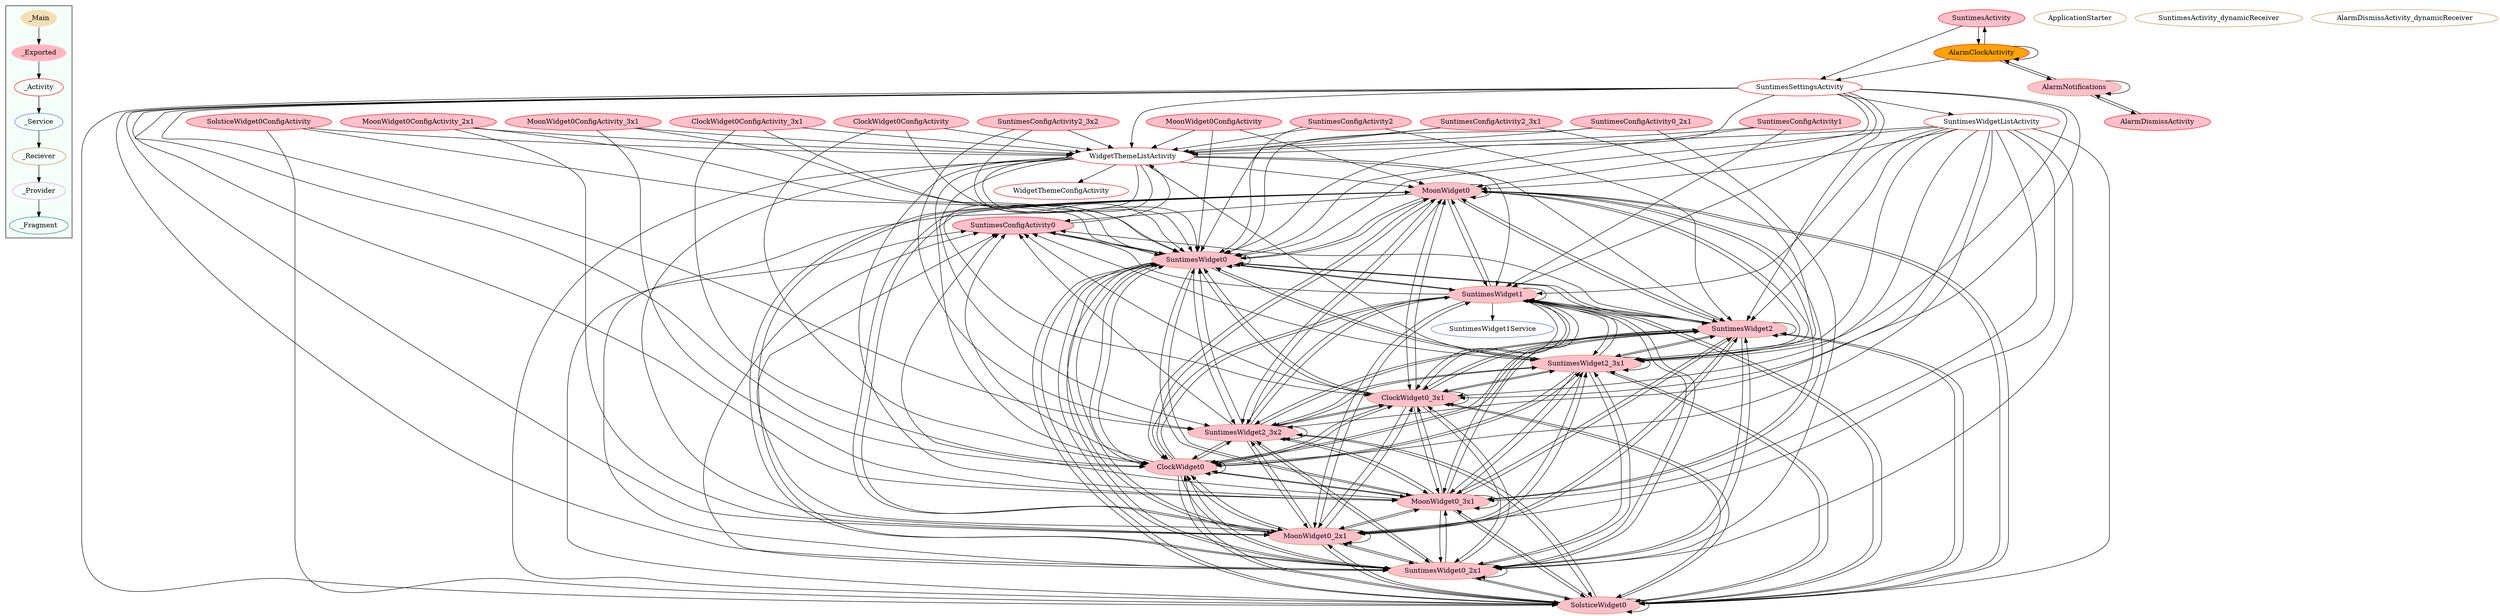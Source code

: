 digraph G {
subgraph cluster_legend{ 
bgcolor=mintcream;
_Activity[color = red];
_Service[color = royalblue];
_Provider[color = violet];
_Reciever[color = peru];
_Fragment[color = teal];
_Main[style=filled, fillcolor=wheat, color = mintcream];
_Exported[style=filled, fillcolor=lightpink, color = mintcream];
_Main -> _Exported -> _Activity -> _Service -> _Reciever -> _Provider -> _Fragment; 
}
MoonWidget0ConfigActivity_2x1[style=filled, fillcolor=pink, color = red];
SuntimesWidgetListActivity[color = red];
SuntimesConfigActivity0_2x1[style=filled, fillcolor=pink, color = red];
SolsticeWidget0ConfigActivity[style=filled, fillcolor=pink, color = red];
MoonWidget0ConfigActivity_3x1[style=filled, fillcolor=pink, color = red];
MoonWidget0ConfigActivity[style=filled, fillcolor=pink, color = red];
ClockWidget0ConfigActivity[style=filled, fillcolor=pink, color = red];
WidgetThemeListActivity[color = red];
ClockWidget0ConfigActivity_3x1[style=filled, fillcolor=pink, color = red];
SuntimesSettingsActivity[color = red];
AlarmDismissActivity[style=filled, fillcolor=pink, color = red];
SuntimesActivity[style=filled, fillcolor=pink, color = red];
SuntimesConfigActivity0[style=filled, fillcolor=pink, color = red];
SuntimesConfigActivity1[style=filled, fillcolor=pink, color = red];
AlarmClockActivity[style=filled, fillcolor=orange, color = red];
SuntimesConfigActivity2[style=filled, fillcolor=pink, color = red];
SuntimesConfigActivity2_3x1[style=filled, fillcolor=pink, color = red];
SuntimesConfigActivity2_3x2[style=filled, fillcolor=pink, color = red];
WidgetThemeConfigActivity[color = red];
SuntimesWidget1Service[color = royalblue];
AlarmNotifications[color = royalblue];
MoonWidget0[style=filled, fillcolor=pink, color = peru];
SolsticeWidget0[style=filled, fillcolor=pink, color = peru];
SuntimesWidget0_2x1[style=filled, fillcolor=pink, color = peru];
MoonWidget0_2x1[style=filled, fillcolor=pink, color = peru];
MoonWidget0_3x1[style=filled, fillcolor=pink, color = peru];
ApplicationStarter[color = peru];
SuntimesActivity_dynamicReceiver[color = peru];
ClockWidget0[style=filled, fillcolor=pink, color = peru];
AlarmDismissActivity_dynamicReceiver[color = peru];
AlarmNotifications[style=filled, fillcolor=pink, color = peru];
SuntimesWidget2_3x2[style=filled, fillcolor=pink, color = peru];
ClockWidget0_3x1[style=filled, fillcolor=pink, color = peru];
SuntimesWidget2_3x1[style=filled, fillcolor=pink, color = peru];
SuntimesWidget2[style=filled, fillcolor=pink, color = peru];
SuntimesWidget1[style=filled, fillcolor=pink, color = peru];
SuntimesWidget0[style=filled, fillcolor=pink, color = peru];
MoonWidget0ConfigActivity_2x1->WidgetThemeListActivity;
MoonWidget0ConfigActivity_2x1->SuntimesWidget0;
MoonWidget0ConfigActivity_2x1->MoonWidget0_2x1;
SuntimesWidgetListActivity->MoonWidget0;
SuntimesWidgetListActivity->WidgetThemeListActivity;
SuntimesWidgetListActivity->ClockWidget0_3x1;
SuntimesWidgetListActivity->SuntimesWidget2;
SuntimesWidgetListActivity->SuntimesWidget1;
SuntimesWidgetListActivity->MoonWidget0_3x1;
SuntimesWidgetListActivity->SuntimesWidget0_2x1;
SuntimesWidgetListActivity->MoonWidget0_2x1;
SuntimesWidgetListActivity->SuntimesWidget0;
SuntimesWidgetListActivity->SolsticeWidget0;
SuntimesWidgetListActivity->SuntimesWidget2_3x1;
SuntimesWidgetListActivity->SuntimesWidget2_3x2;
SuntimesWidgetListActivity->ClockWidget0;
MoonWidget0ConfigActivity_3x1->WidgetThemeListActivity;
MoonWidget0ConfigActivity_3x1->SuntimesWidget0;
MoonWidget0ConfigActivity_3x1->MoonWidget0_3x1;
SolsticeWidget0ConfigActivity->WidgetThemeListActivity;
SolsticeWidget0ConfigActivity->SuntimesWidget0;
SolsticeWidget0ConfigActivity->SolsticeWidget0;
SolsticeWidget0->SuntimesWidget2_3x2;
SolsticeWidget0->SuntimesConfigActivity0;
SolsticeWidget0->SuntimesWidget0;
SolsticeWidget0->SuntimesWidget1;
SolsticeWidget0->SuntimesWidget0_2x1;
SolsticeWidget0->MoonWidget0_3x1;
SolsticeWidget0->ClockWidget0_3x1;
SolsticeWidget0->SolsticeWidget0;
SolsticeWidget0->SuntimesWidget2;
SolsticeWidget0->SuntimesWidget2_3x1;
SolsticeWidget0->ClockWidget0;
SolsticeWidget0->MoonWidget0_2x1;
SolsticeWidget0->MoonWidget0;
SuntimesWidget0_2x1->SuntimesWidget0;
SuntimesWidget0_2x1->ClockWidget0_3x1;
SuntimesWidget0_2x1->MoonWidget0;
SuntimesWidget0_2x1->SuntimesWidget2_3x2;
SuntimesWidget0_2x1->SuntimesWidget0_2x1;
SuntimesWidget0_2x1->SuntimesWidget1;
SuntimesWidget0_2x1->SuntimesWidget2_3x1;
SuntimesWidget0_2x1->SuntimesConfigActivity0;
SuntimesWidget0_2x1->ClockWidget0;
SuntimesWidget0_2x1->SolsticeWidget0;
SuntimesWidget0_2x1->MoonWidget0_3x1;
SuntimesWidget0_2x1->SuntimesWidget2;
SuntimesWidget0_2x1->MoonWidget0_2x1;
MoonWidget0_2x1->SuntimesWidget2_3x2;
MoonWidget0_2x1->SuntimesWidget0_2x1;
MoonWidget0_2x1->MoonWidget0_3x1;
MoonWidget0_2x1->SuntimesWidget0;
MoonWidget0_2x1->SuntimesConfigActivity0;
MoonWidget0_2x1->SuntimesWidget2_3x1;
MoonWidget0_2x1->MoonWidget0;
MoonWidget0_2x1->ClockWidget0;
MoonWidget0_2x1->SuntimesWidget2;
MoonWidget0_2x1->SolsticeWidget0;
MoonWidget0_2x1->SuntimesWidget1;
MoonWidget0_2x1->ClockWidget0_3x1;
MoonWidget0_2x1->MoonWidget0_2x1;
MoonWidget0_3x1->SuntimesWidget0_2x1;
MoonWidget0_3x1->SuntimesConfigActivity0;
MoonWidget0_3x1->SuntimesWidget0;
MoonWidget0_3x1->ClockWidget0_3x1;
MoonWidget0_3x1->SuntimesWidget2_3x2;
MoonWidget0_3x1->MoonWidget0_2x1;
MoonWidget0_3x1->SuntimesWidget2_3x1;
MoonWidget0_3x1->SuntimesWidget2;
MoonWidget0_3x1->MoonWidget0;
MoonWidget0_3x1->SuntimesWidget1;
MoonWidget0_3x1->SolsticeWidget0;
MoonWidget0_3x1->ClockWidget0;
MoonWidget0_3x1->MoonWidget0_3x1;
WidgetThemeListActivity->WidgetThemeConfigActivity;
WidgetThemeListActivity->MoonWidget0_3x1;
WidgetThemeListActivity->SuntimesWidget2_3x1;
WidgetThemeListActivity->SuntimesWidget0;
WidgetThemeListActivity->SuntimesWidget2;
WidgetThemeListActivity->SuntimesWidget0_2x1;
WidgetThemeListActivity->ClockWidget0;
WidgetThemeListActivity->SolsticeWidget0;
WidgetThemeListActivity->MoonWidget0_2x1;
WidgetThemeListActivity->SuntimesWidget1;
WidgetThemeListActivity->ClockWidget0_3x1;
WidgetThemeListActivity->SuntimesWidget2_3x2;
WidgetThemeListActivity->MoonWidget0;
SuntimesSettingsActivity->SuntimesWidget2_3x1;
SuntimesSettingsActivity->SuntimesWidget0_2x1;
SuntimesSettingsActivity->ClockWidget0_3x1;
SuntimesSettingsActivity->MoonWidget0_3x1;
SuntimesSettingsActivity->SolsticeWidget0;
SuntimesSettingsActivity->SuntimesWidget0;
SuntimesSettingsActivity->SuntimesWidgetListActivity;
SuntimesSettingsActivity->SuntimesWidget1;
SuntimesSettingsActivity->WidgetThemeListActivity;
SuntimesSettingsActivity->SuntimesWidget2;
SuntimesSettingsActivity->MoonWidget0;
SuntimesSettingsActivity->SuntimesWidget2_3x2;
SuntimesSettingsActivity->ClockWidget0;
SuntimesSettingsActivity->MoonWidget0_2x1;
SuntimesActivity->SuntimesSettingsActivity;
SuntimesActivity->AlarmClockActivity;
SuntimesConfigActivity0->WidgetThemeListActivity;
SuntimesConfigActivity0->SuntimesWidget0;
ClockWidget0_3x1->MoonWidget0;
ClockWidget0_3x1->ClockWidget0;
ClockWidget0_3x1->SuntimesWidget0_2x1;
ClockWidget0_3x1->MoonWidget0_3x1;
ClockWidget0_3x1->SuntimesWidget0;
ClockWidget0_3x1->SolsticeWidget0;
ClockWidget0_3x1->SuntimesConfigActivity0;
ClockWidget0_3x1->ClockWidget0_3x1;
ClockWidget0_3x1->SuntimesWidget1;
ClockWidget0_3x1->MoonWidget0_2x1;
ClockWidget0_3x1->SuntimesWidget2;
ClockWidget0_3x1->SuntimesWidget2_3x2;
ClockWidget0_3x1->SuntimesWidget2_3x1;
SuntimesConfigActivity1->WidgetThemeListActivity;
SuntimesConfigActivity1->SuntimesWidget0;
SuntimesConfigActivity1->SuntimesWidget1;
SuntimesConfigActivity2->SuntimesWidget0;
SuntimesConfigActivity2->SuntimesWidget2;
SuntimesConfigActivity2->WidgetThemeListActivity;
SuntimesWidget2->MoonWidget0;
SuntimesWidget2->SuntimesWidget2_3x2;
SuntimesWidget2->ClockWidget0;
SuntimesWidget2->ClockWidget0_3x1;
SuntimesWidget2->SuntimesWidget0_2x1;
SuntimesWidget2->SuntimesWidget2_3x1;
SuntimesWidget2->SuntimesWidget0;
SuntimesWidget2->MoonWidget0_2x1;
SuntimesWidget2->SuntimesWidget2;
SuntimesWidget2->SuntimesWidget1;
SuntimesWidget2->SuntimesConfigActivity0;
SuntimesWidget2->SolsticeWidget0;
SuntimesWidget2->MoonWidget0_3x1;
SuntimesWidget1->SuntimesWidget2_3x2;
SuntimesWidget1->MoonWidget0_3x1;
SuntimesWidget1->SuntimesWidget0_2x1;
SuntimesWidget1->SuntimesConfigActivity0;
SuntimesWidget1->ClockWidget0_3x1;
SuntimesWidget1->MoonWidget0_2x1;
SuntimesWidget1->SuntimesWidget2_3x1;
SuntimesWidget1->SuntimesWidget1Service;
SuntimesWidget1->SuntimesWidget0;
SuntimesWidget1->SuntimesWidget1;
SuntimesWidget1->MoonWidget0;
SuntimesWidget1->SolsticeWidget0;
SuntimesWidget1->SuntimesWidget2;
SuntimesWidget1->ClockWidget0;
SuntimesWidget0->MoonWidget0_3x1;
SuntimesWidget0->MoonWidget0;
SuntimesWidget0->SuntimesConfigActivity0;
SuntimesWidget0->SolsticeWidget0;
SuntimesWidget0->ClockWidget0_3x1;
SuntimesWidget0->SuntimesWidget0_2x1;
SuntimesWidget0->SuntimesWidget2_3x2;
SuntimesWidget0->ClockWidget0;
SuntimesWidget0->MoonWidget0_2x1;
SuntimesWidget0->SuntimesWidget0;
SuntimesWidget0->SuntimesWidget1;
SuntimesWidget0->SuntimesWidget2;
SuntimesWidget0->SuntimesWidget2_3x1;
SuntimesConfigActivity0_2x1->WidgetThemeListActivity;
SuntimesConfigActivity0_2x1->SuntimesWidget0_2x1;
SuntimesConfigActivity0_2x1->SuntimesWidget0;
MoonWidget0->SuntimesWidget0;
MoonWidget0->SolsticeWidget0;
MoonWidget0->SuntimesWidget2_3x1;
MoonWidget0->SuntimesWidget2;
MoonWidget0->SuntimesWidget0_2x1;
MoonWidget0->SuntimesConfigActivity0;
MoonWidget0->ClockWidget0_3x1;
MoonWidget0->SuntimesWidget2_3x2;
MoonWidget0->ClockWidget0;
MoonWidget0->MoonWidget0_3x1;
MoonWidget0->SuntimesWidget1;
MoonWidget0->MoonWidget0_2x1;
MoonWidget0->MoonWidget0;
MoonWidget0ConfigActivity->MoonWidget0;
MoonWidget0ConfigActivity->WidgetThemeListActivity;
MoonWidget0ConfigActivity->SuntimesWidget0;
ClockWidget0ConfigActivity->WidgetThemeListActivity;
ClockWidget0ConfigActivity->SuntimesWidget0;
ClockWidget0ConfigActivity->ClockWidget0;
ClockWidget0->MoonWidget0_2x1;
ClockWidget0->SuntimesWidget1;
ClockWidget0->SuntimesWidget0_2x1;
ClockWidget0->MoonWidget0;
ClockWidget0->ClockWidget0;
ClockWidget0->SuntimesWidget2;
ClockWidget0->SuntimesWidget0;
ClockWidget0->SuntimesWidget2_3x1;
ClockWidget0->SuntimesWidget2_3x2;
ClockWidget0->MoonWidget0_3x1;
ClockWidget0->ClockWidget0_3x1;
ClockWidget0->SuntimesConfigActivity0;
ClockWidget0->SolsticeWidget0;
ClockWidget0ConfigActivity_3x1->WidgetThemeListActivity;
ClockWidget0ConfigActivity_3x1->ClockWidget0;
ClockWidget0ConfigActivity_3x1->SuntimesWidget0;
AlarmDismissActivity->AlarmNotifications;
AlarmNotifications->AlarmClockActivity;
AlarmNotifications->AlarmNotifications;
AlarmNotifications->AlarmDismissActivity;
SuntimesWidget2_3x2->SuntimesWidget0_2x1;
SuntimesWidget2_3x2->MoonWidget0;
SuntimesWidget2_3x2->SuntimesWidget2;
SuntimesWidget2_3x2->MoonWidget0_3x1;
SuntimesWidget2_3x2->SuntimesWidget0;
SuntimesWidget2_3x2->ClockWidget0_3x1;
SuntimesWidget2_3x2->SuntimesWidget1;
SuntimesWidget2_3x2->SuntimesWidget2_3x2;
SuntimesWidget2_3x2->MoonWidget0_2x1;
SuntimesWidget2_3x2->ClockWidget0;
SuntimesWidget2_3x2->SolsticeWidget0;
SuntimesWidget2_3x2->SuntimesConfigActivity0;
SuntimesWidget2_3x2->SuntimesWidget2_3x1;
SuntimesWidget2_3x1->SuntimesWidget0_2x1;
SuntimesWidget2_3x1->SolsticeWidget0;
SuntimesWidget2_3x1->MoonWidget0;
SuntimesWidget2_3x1->ClockWidget0;
SuntimesWidget2_3x1->SuntimesConfigActivity0;
SuntimesWidget2_3x1->SuntimesWidget2_3x2;
SuntimesWidget2_3x1->SuntimesWidget0;
SuntimesWidget2_3x1->SuntimesWidget1;
SuntimesWidget2_3x1->MoonWidget0_3x1;
SuntimesWidget2_3x1->SuntimesWidget2;
SuntimesWidget2_3x1->MoonWidget0_2x1;
SuntimesWidget2_3x1->ClockWidget0_3x1;
SuntimesWidget2_3x1->SuntimesWidget2_3x1;
AlarmClockActivity->AlarmClockActivity;
AlarmClockActivity->AlarmNotifications;
AlarmClockActivity->SuntimesSettingsActivity;
AlarmClockActivity->SuntimesActivity;
SuntimesConfigActivity2_3x1->SuntimesWidget2_3x1;
SuntimesConfigActivity2_3x1->WidgetThemeListActivity;
SuntimesConfigActivity2_3x1->SuntimesWidget0;
SuntimesConfigActivity2_3x2->WidgetThemeListActivity;
SuntimesConfigActivity2_3x2->SuntimesWidget0;
SuntimesConfigActivity2_3x2->SuntimesWidget2_3x2;
}
